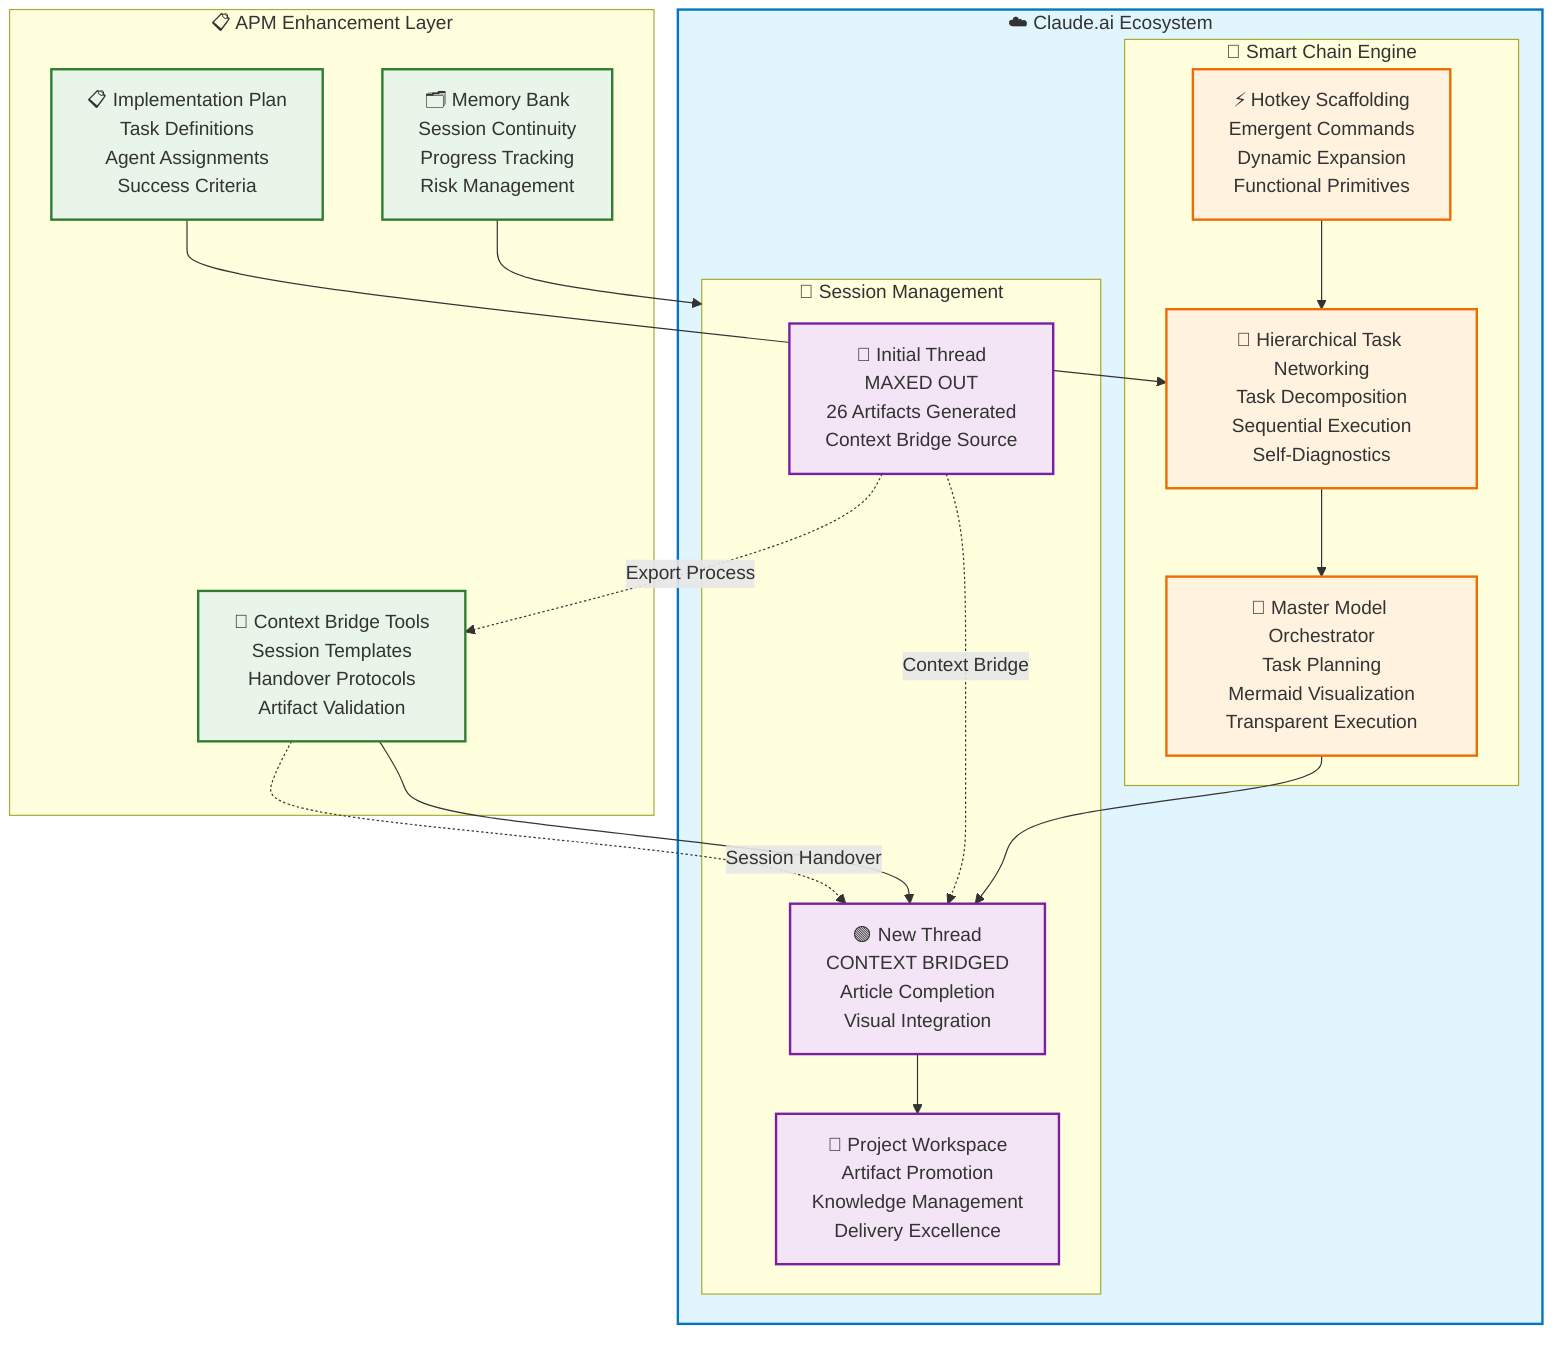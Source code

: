 graph TB
    subgraph APMLayer["📋 APM Enhancement Layer"]
        IP[📋 Implementation Plan<br/>Task Definitions<br/>Agent Assignments<br/>Success Criteria]

        MB[🗂️ Memory Bank<br/>Session Continuity<br/>Progress Tracking<br/>Risk Management]

        CB[🌉 Context Bridge Tools<br/>Session Templates<br/>Handover Protocols<br/>Artifact Validation]
    end

    subgraph ClaudeAI["☁️ Claude.ai Ecosystem"]
        subgraph SmartChain["🧠 Smart Chain Engine"]
            HTN[🔄 Hierarchical Task Networking<br/>Task Decomposition<br/>Sequential Execution<br/>Self-Diagnostics]

            HK[⚡ Hotkey Scaffolding<br/>Emergent Commands<br/>Dynamic Expansion<br/>Functional Primitives]

            MM[🎯 Master Model Orchestrator<br/>Task Planning<br/>Mermaid Visualization<br/>Transparent Execution]
        end

        subgraph Sessions["💬 Session Management"]
            IT[🔴 Initial Thread<br/>MAXED OUT<br/>26 Artifacts Generated<br/>Context Bridge Source]

            NT[🟢 New Thread<br/>CONTEXT BRIDGED<br/>Article Completion<br/>Visual Integration]

            PW[📂 Project Workspace<br/>Artifact Promotion<br/>Knowledge Management<br/>Delivery Excellence]
        end
    end

    %% APM → Claude.ai Integration Points
    CB --> NT
    IP --> HTN
    MB --> Sessions

    %% Internal Claude.ai Flow
    HTN --> MM
    HK --> HTN
    MM --> NT
    IT -.->|Context Bridge| NT
    NT --> PW

    %% Context Bridge Flow
    IT -.->|Export Process| CB
    CB -.->|Session Handover| NT

    classDef apm fill:#e8f5e8,stroke:#2e7d32,stroke-width:2px
    classDef claude fill:#e1f5fe,stroke:#0277bd,stroke-width:2px
    classDef engine fill:#fff3e0,stroke:#ef6c00,stroke-width:2px
    classDef session fill:#f3e5f5,stroke:#7b1fa2,stroke-width:2px

    class IP,MB,CB apm
    class ClaudeAI claude
    class HTN,HK,MM engine
    class IT,NT,PW session